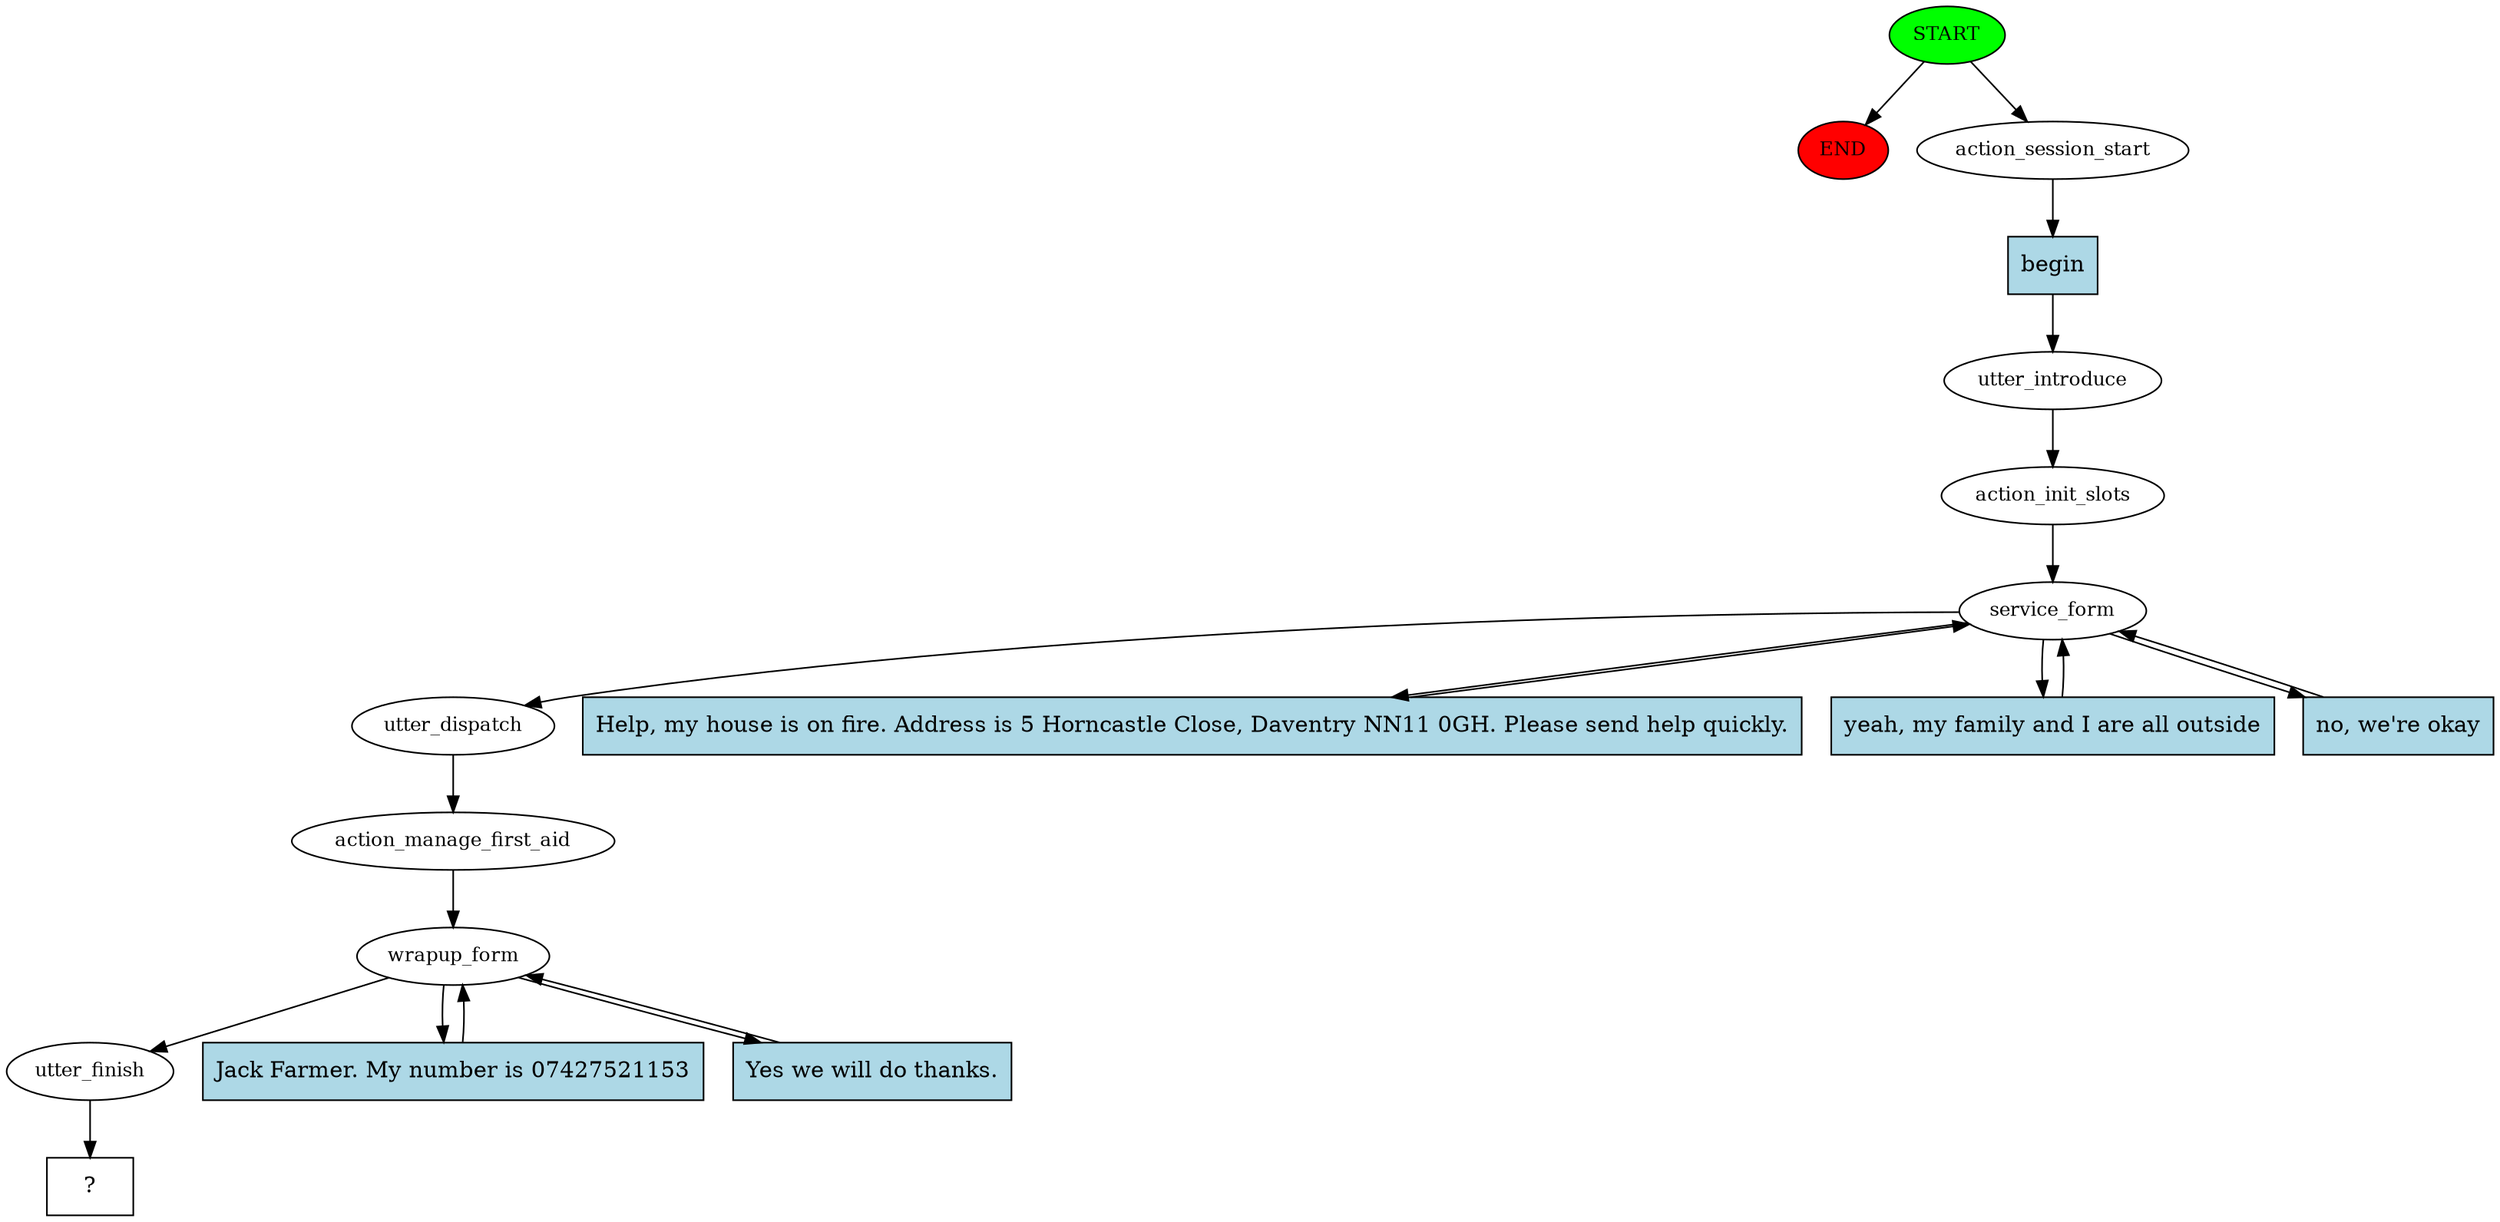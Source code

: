 digraph  {
0 [class="start active", fillcolor=green, fontsize=12, label=START, style=filled];
"-1" [class=end, fillcolor=red, fontsize=12, label=END, style=filled];
1 [class=active, fontsize=12, label=action_session_start];
2 [class=active, fontsize=12, label=utter_introduce];
3 [class=active, fontsize=12, label=action_init_slots];
4 [class=active, fontsize=12, label=service_form];
8 [class=active, fontsize=12, label=utter_dispatch];
9 [class=active, fontsize=12, label=action_manage_first_aid];
10 [class=active, fontsize=12, label=wrapup_form];
13 [class=active, fontsize=12, label=utter_finish];
14 [class="intent dashed active", label="  ?  ", shape=rect];
15 [class="intent active", fillcolor=lightblue, label=begin, shape=rect, style=filled];
16 [class="intent active", fillcolor=lightblue, label="Help, my house is on fire. Address is 5 Horncastle Close, Daventry NN11 0GH. Please send help quickly.", shape=rect, style=filled];
17 [class="intent active", fillcolor=lightblue, label="yeah, my family and I are all outside", shape=rect, style=filled];
18 [class="intent active", fillcolor=lightblue, label="no, we're okay", shape=rect, style=filled];
19 [class="intent active", fillcolor=lightblue, label="Jack Farmer. My number is 07427521153", shape=rect, style=filled];
20 [class="intent active", fillcolor=lightblue, label="Yes we will do thanks.", shape=rect, style=filled];
0 -> "-1"  [class="", key=NONE, label=""];
0 -> 1  [class=active, key=NONE, label=""];
1 -> 15  [class=active, key=0];
2 -> 3  [class=active, key=NONE, label=""];
3 -> 4  [class=active, key=NONE, label=""];
4 -> 8  [class=active, key=NONE, label=""];
4 -> 16  [class=active, key=0];
4 -> 17  [class=active, key=0];
4 -> 18  [class=active, key=0];
8 -> 9  [class=active, key=NONE, label=""];
9 -> 10  [class=active, key=NONE, label=""];
10 -> 13  [class=active, key=NONE, label=""];
10 -> 19  [class=active, key=0];
10 -> 20  [class=active, key=0];
13 -> 14  [class=active, key=NONE, label=""];
15 -> 2  [class=active, key=0];
16 -> 4  [class=active, key=0];
17 -> 4  [class=active, key=0];
18 -> 4  [class=active, key=0];
19 -> 10  [class=active, key=0];
20 -> 10  [class=active, key=0];
}

